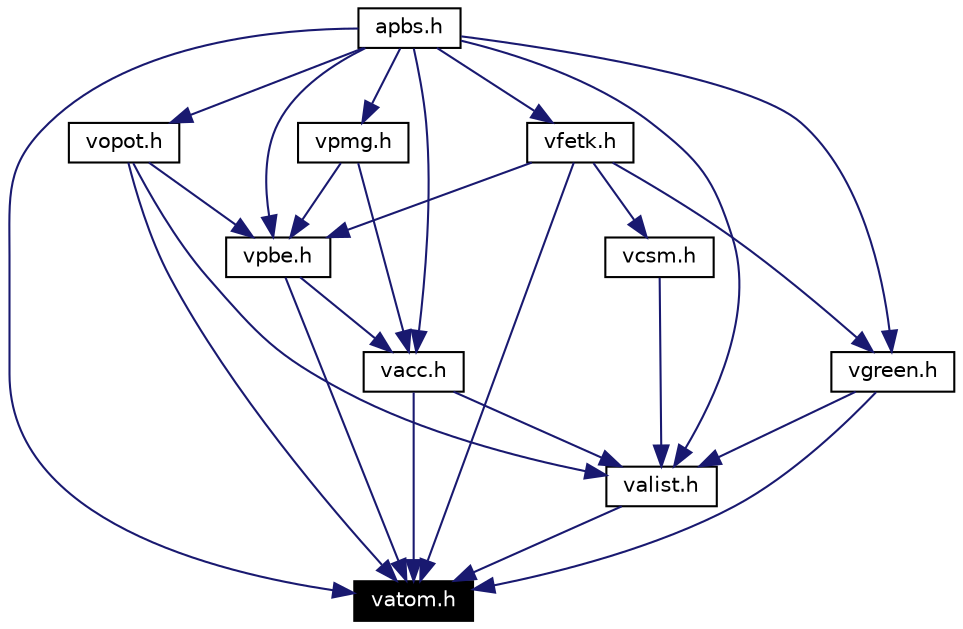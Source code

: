 digraph inheritance
{
  Node127 [shape="box",label="vatom.h",fontsize=10,height=0.2,width=0.4,fontname="Helvetica",color="black",style="filled" fontcolor="white"];
  Node128 -> Node127 [color="midnightblue",fontsize=10,style="solid",fontname="Helvetica"];
  Node128 [shape="box",label="vopot.h",fontsize=10,height=0.2,width=0.4,fontname="Helvetica",color="black",URL="$vopot_8h.html"];
  Node129 -> Node128 [color="midnightblue",fontsize=10,style="solid",fontname="Helvetica"];
  Node129 [shape="box",label="apbs.h",fontsize=10,height=0.2,width=0.4,fontname="Helvetica",color="black",URL="$apbs_8h.html"];
  Node131 -> Node127 [color="midnightblue",fontsize=10,style="solid",fontname="Helvetica"];
  Node131 [shape="box",label="vacc.h",fontsize=10,height=0.2,width=0.4,fontname="Helvetica",color="black",URL="$vacc_8h.html"];
  Node132 -> Node131 [color="midnightblue",fontsize=10,style="solid",fontname="Helvetica"];
  Node132 [shape="box",label="vpmg.h",fontsize=10,height=0.2,width=0.4,fontname="Helvetica",color="black",URL="$vpmg_8h.html"];
  Node129 -> Node132 [color="midnightblue",fontsize=10,style="solid",fontname="Helvetica"];
  Node133 -> Node131 [color="midnightblue",fontsize=10,style="solid",fontname="Helvetica"];
  Node133 [shape="box",label="vpbe.h",fontsize=10,height=0.2,width=0.4,fontname="Helvetica",color="black",URL="$vpbe_8h.html"];
  Node128 -> Node133 [color="midnightblue",fontsize=10,style="solid",fontname="Helvetica"];
  Node132 -> Node133 [color="midnightblue",fontsize=10,style="solid",fontname="Helvetica"];
  Node134 -> Node133 [color="midnightblue",fontsize=10,style="solid",fontname="Helvetica"];
  Node134 [shape="box",label="vfetk.h",fontsize=10,height=0.2,width=0.4,fontname="Helvetica",color="black",URL="$vfetk_8h.html"];
  Node129 -> Node134 [color="midnightblue",fontsize=10,style="solid",fontname="Helvetica"];
  Node129 -> Node133 [color="midnightblue",fontsize=10,style="solid",fontname="Helvetica"];
  Node129 -> Node131 [color="midnightblue",fontsize=10,style="solid",fontname="Helvetica"];
  Node135 -> Node127 [color="midnightblue",fontsize=10,style="solid",fontname="Helvetica"];
  Node135 [shape="box",label="valist.h",fontsize=10,height=0.2,width=0.4,fontname="Helvetica",color="black",URL="$valist_8h.html"];
  Node128 -> Node135 [color="midnightblue",fontsize=10,style="solid",fontname="Helvetica"];
  Node131 -> Node135 [color="midnightblue",fontsize=10,style="solid",fontname="Helvetica"];
  Node136 -> Node135 [color="midnightblue",fontsize=10,style="solid",fontname="Helvetica"];
  Node136 [shape="box",label="vgreen.h",fontsize=10,height=0.2,width=0.4,fontname="Helvetica",color="black",URL="$vgreen_8h.html"];
  Node134 -> Node136 [color="midnightblue",fontsize=10,style="solid",fontname="Helvetica"];
  Node129 -> Node136 [color="midnightblue",fontsize=10,style="solid",fontname="Helvetica"];
  Node137 -> Node135 [color="midnightblue",fontsize=10,style="solid",fontname="Helvetica"];
  Node137 [shape="box",label="vcsm.h",fontsize=10,height=0.2,width=0.4,fontname="Helvetica",color="black",URL="$vcsm_8h.html"];
  Node134 -> Node137 [color="midnightblue",fontsize=10,style="solid",fontname="Helvetica"];
  Node129 -> Node135 [color="midnightblue",fontsize=10,style="solid",fontname="Helvetica"];
  Node136 -> Node127 [color="midnightblue",fontsize=10,style="solid",fontname="Helvetica"];
  Node133 -> Node127 [color="midnightblue",fontsize=10,style="solid",fontname="Helvetica"];
  Node134 -> Node127 [color="midnightblue",fontsize=10,style="solid",fontname="Helvetica"];
  Node129 -> Node127 [color="midnightblue",fontsize=10,style="solid",fontname="Helvetica"];
}
